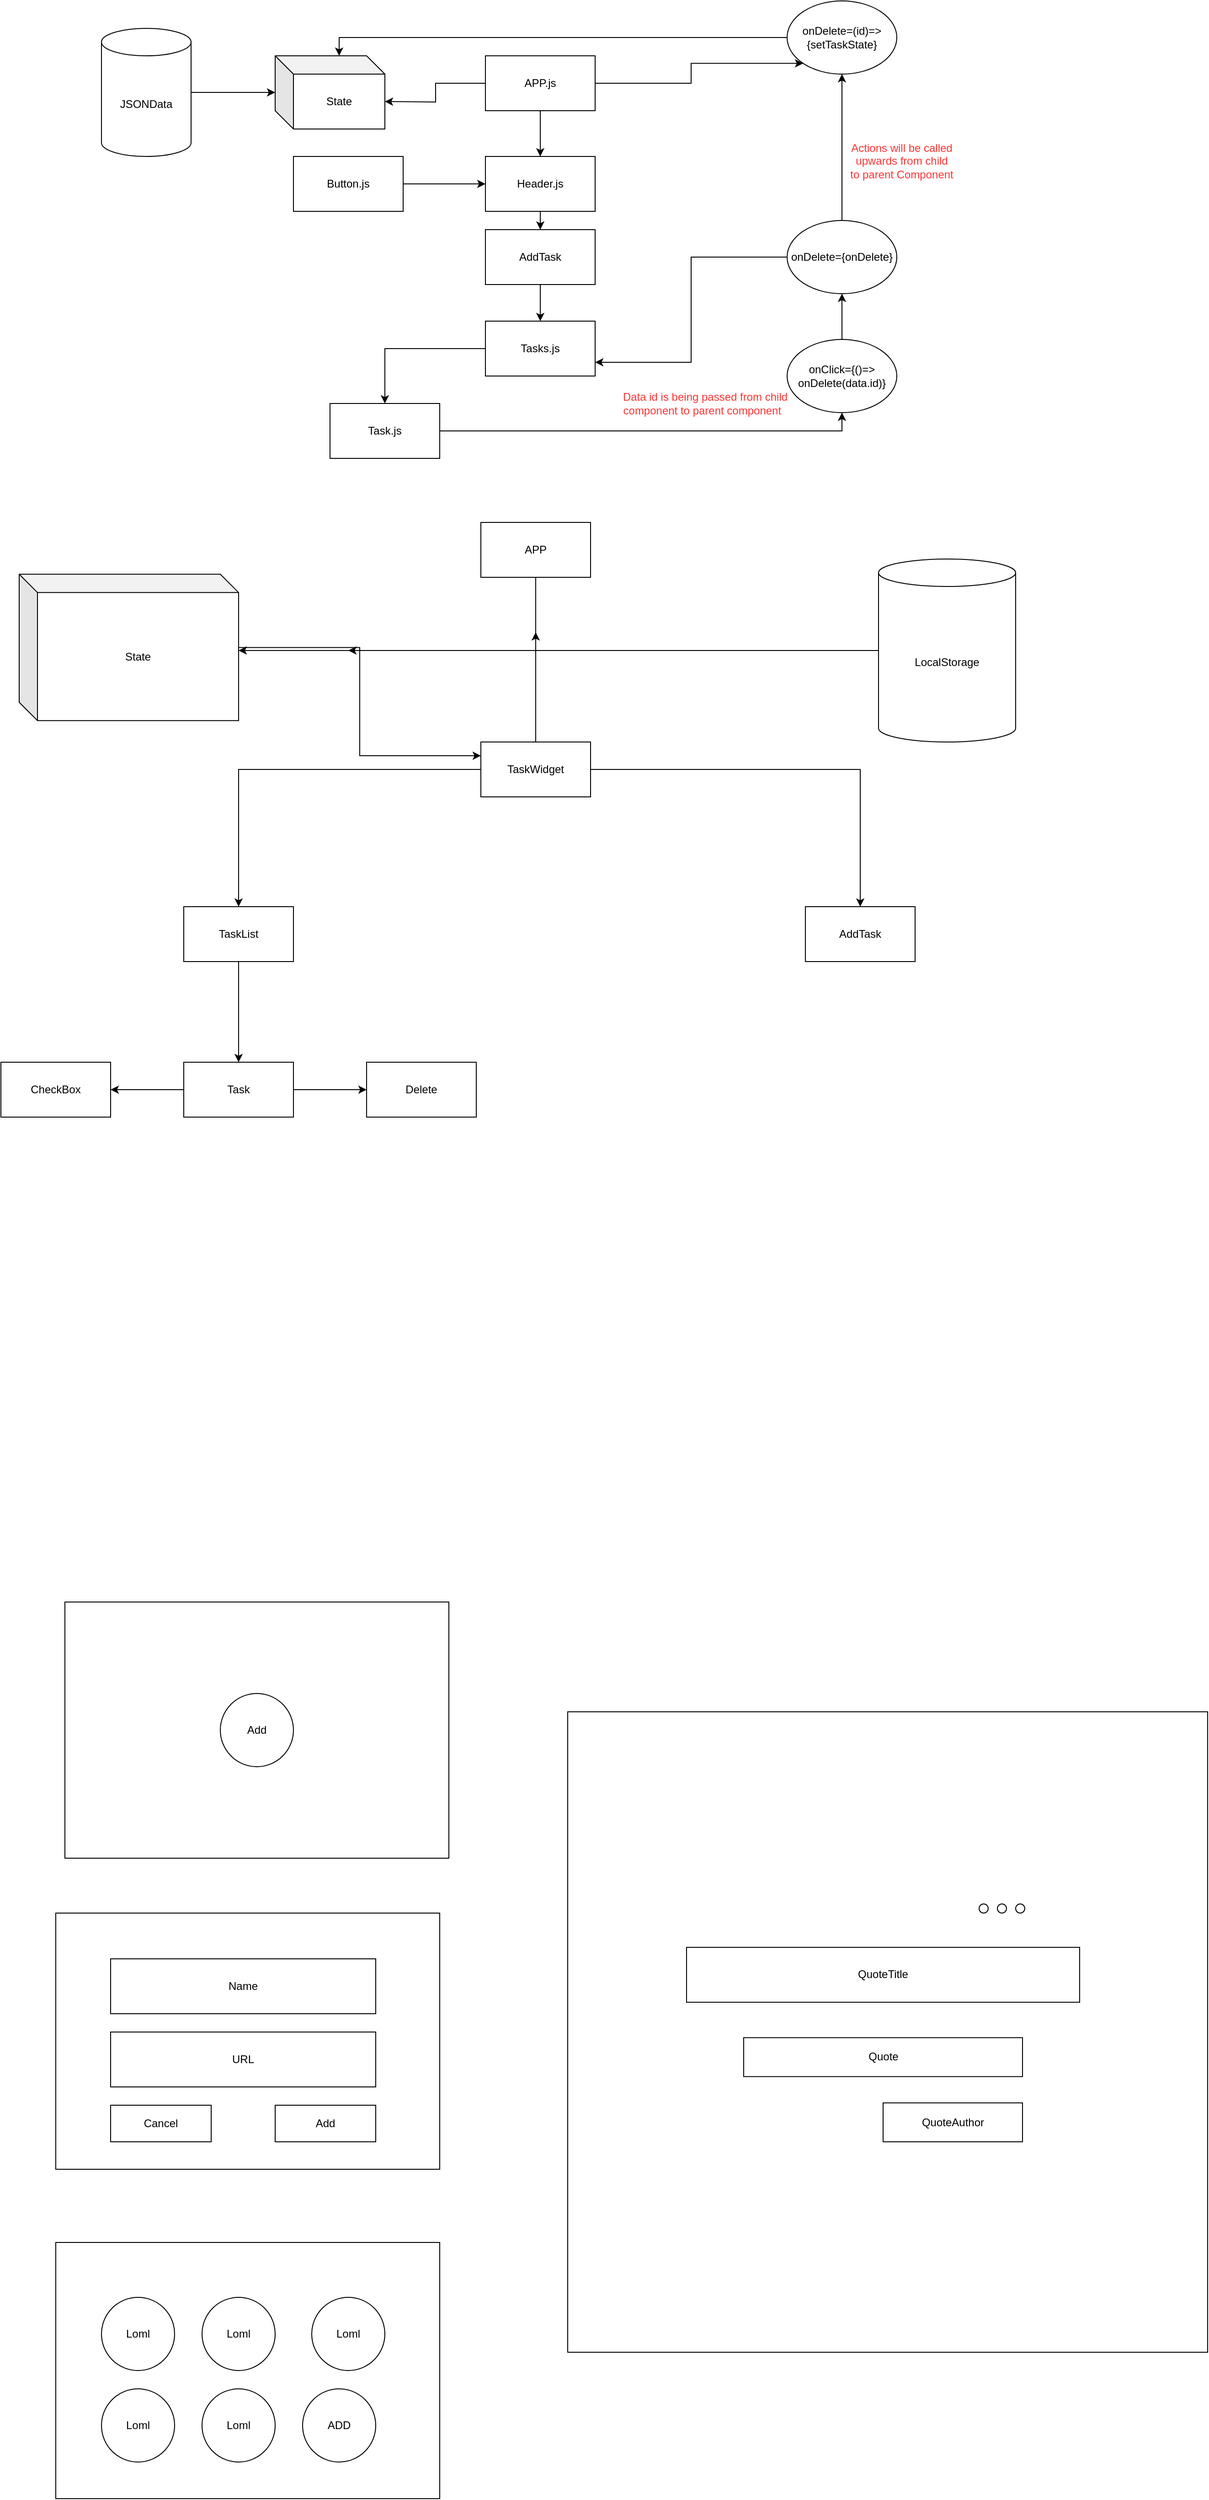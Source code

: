 <mxfile version="14.2.9" type="github">
  <diagram id="XIvJirokyolR4Q2zgeg9" name="Page-1">
    <mxGraphModel dx="2910" dy="1038" grid="1" gridSize="10" guides="1" tooltips="1" connect="1" arrows="1" fold="1" page="1" pageScale="1" pageWidth="850" pageHeight="1100" math="0" shadow="0">
      <root>
        <mxCell id="0" />
        <mxCell id="1" parent="0" />
        <mxCell id="-jr_KmrOgbQ2j4UbXpEs-5" value="" style="edgeStyle=orthogonalEdgeStyle;rounded=0;orthogonalLoop=1;jettySize=auto;html=1;entryX=0;entryY=1;entryDx=0;entryDy=0;" parent="1" source="-jr_KmrOgbQ2j4UbXpEs-1" target="-jr_KmrOgbQ2j4UbXpEs-30" edge="1">
          <mxGeometry relative="1" as="geometry">
            <mxPoint x="620" y="220" as="targetPoint" />
          </mxGeometry>
        </mxCell>
        <mxCell id="-jr_KmrOgbQ2j4UbXpEs-36" value="" style="edgeStyle=orthogonalEdgeStyle;rounded=0;orthogonalLoop=1;jettySize=auto;html=1;" parent="1" source="-jr_KmrOgbQ2j4UbXpEs-1" edge="1">
          <mxGeometry relative="1" as="geometry">
            <mxPoint x="260" y="220" as="targetPoint" />
          </mxGeometry>
        </mxCell>
        <mxCell id="-jr_KmrOgbQ2j4UbXpEs-53" value="" style="edgeStyle=orthogonalEdgeStyle;rounded=0;orthogonalLoop=1;jettySize=auto;html=1;" parent="1" source="-jr_KmrOgbQ2j4UbXpEs-1" target="-jr_KmrOgbQ2j4UbXpEs-38" edge="1">
          <mxGeometry relative="1" as="geometry" />
        </mxCell>
        <mxCell id="-jr_KmrOgbQ2j4UbXpEs-1" value="APP.js" style="rounded=0;whiteSpace=wrap;html=1;" parent="1" vertex="1">
          <mxGeometry x="370" y="170" width="120" height="60" as="geometry" />
        </mxCell>
        <mxCell id="-jr_KmrOgbQ2j4UbXpEs-61" value="" style="edgeStyle=orthogonalEdgeStyle;rounded=0;orthogonalLoop=1;jettySize=auto;html=1;" parent="1" source="-jr_KmrOgbQ2j4UbXpEs-2" target="-jr_KmrOgbQ2j4UbXpEs-8" edge="1">
          <mxGeometry relative="1" as="geometry" />
        </mxCell>
        <mxCell id="-jr_KmrOgbQ2j4UbXpEs-2" value="Tasks.js" style="rounded=0;whiteSpace=wrap;html=1;" parent="1" vertex="1">
          <mxGeometry x="370" y="460" width="120" height="60" as="geometry" />
        </mxCell>
        <mxCell id="-jr_KmrOgbQ2j4UbXpEs-62" style="edgeStyle=orthogonalEdgeStyle;rounded=0;orthogonalLoop=1;jettySize=auto;html=1;entryX=0.5;entryY=1;entryDx=0;entryDy=0;" parent="1" source="-jr_KmrOgbQ2j4UbXpEs-8" target="-jr_KmrOgbQ2j4UbXpEs-11" edge="1">
          <mxGeometry relative="1" as="geometry" />
        </mxCell>
        <mxCell id="-jr_KmrOgbQ2j4UbXpEs-8" value="Task.js" style="rounded=0;whiteSpace=wrap;html=1;" parent="1" vertex="1">
          <mxGeometry x="200" y="550" width="120" height="60" as="geometry" />
        </mxCell>
        <mxCell id="-jr_KmrOgbQ2j4UbXpEs-64" value="" style="edgeStyle=orthogonalEdgeStyle;rounded=0;orthogonalLoop=1;jettySize=auto;html=1;" parent="1" source="-jr_KmrOgbQ2j4UbXpEs-11" target="-jr_KmrOgbQ2j4UbXpEs-29" edge="1">
          <mxGeometry relative="1" as="geometry" />
        </mxCell>
        <mxCell id="-jr_KmrOgbQ2j4UbXpEs-11" value="onClick={()=&amp;gt; onDelete(data.id)}" style="ellipse;whiteSpace=wrap;html=1;rounded=0;" parent="1" vertex="1">
          <mxGeometry x="700" y="480" width="120" height="80" as="geometry" />
        </mxCell>
        <mxCell id="-jr_KmrOgbQ2j4UbXpEs-23" value="&lt;font color=&quot;#ff3333&quot;&gt;Data id is being passed from child &lt;br&gt;component to parent component&amp;nbsp;&amp;nbsp;&lt;/font&gt;" style="text;html=1;align=center;verticalAlign=middle;resizable=0;points=[];autosize=1;" parent="1" vertex="1">
          <mxGeometry x="510" y="535" width="200" height="30" as="geometry" />
        </mxCell>
        <mxCell id="-jr_KmrOgbQ2j4UbXpEs-24" value="&lt;font color=&quot;#ff3333&quot;&gt;Actions will be called &lt;br&gt;upwards from child&lt;br&gt;&amp;nbsp;to parent Component&amp;nbsp;&lt;/font&gt;" style="text;html=1;align=center;verticalAlign=middle;resizable=0;points=[];autosize=1;" parent="1" vertex="1">
          <mxGeometry x="760" y="260" width="130" height="50" as="geometry" />
        </mxCell>
        <mxCell id="-jr_KmrOgbQ2j4UbXpEs-63" style="edgeStyle=orthogonalEdgeStyle;rounded=0;orthogonalLoop=1;jettySize=auto;html=1;entryX=1;entryY=0.75;entryDx=0;entryDy=0;" parent="1" source="-jr_KmrOgbQ2j4UbXpEs-29" target="-jr_KmrOgbQ2j4UbXpEs-2" edge="1">
          <mxGeometry relative="1" as="geometry" />
        </mxCell>
        <mxCell id="-jr_KmrOgbQ2j4UbXpEs-65" style="edgeStyle=orthogonalEdgeStyle;rounded=0;orthogonalLoop=1;jettySize=auto;html=1;entryX=0.5;entryY=1;entryDx=0;entryDy=0;" parent="1" source="-jr_KmrOgbQ2j4UbXpEs-29" target="-jr_KmrOgbQ2j4UbXpEs-30" edge="1">
          <mxGeometry relative="1" as="geometry" />
        </mxCell>
        <mxCell id="-jr_KmrOgbQ2j4UbXpEs-29" value="&lt;span&gt;onDelete={onDelete}&lt;/span&gt;" style="ellipse;whiteSpace=wrap;html=1;" parent="1" vertex="1">
          <mxGeometry x="700" y="350" width="120" height="80" as="geometry" />
        </mxCell>
        <mxCell id="-jr_KmrOgbQ2j4UbXpEs-44" style="edgeStyle=orthogonalEdgeStyle;rounded=0;orthogonalLoop=1;jettySize=auto;html=1;entryX=0.583;entryY=0;entryDx=0;entryDy=0;entryPerimeter=0;" parent="1" source="-jr_KmrOgbQ2j4UbXpEs-30" target="-jr_KmrOgbQ2j4UbXpEs-41" edge="1">
          <mxGeometry relative="1" as="geometry" />
        </mxCell>
        <mxCell id="-jr_KmrOgbQ2j4UbXpEs-30" value="&lt;span&gt;onDelete=(id)=&amp;gt;{setTaskState}&lt;/span&gt;" style="ellipse;whiteSpace=wrap;html=1;" parent="1" vertex="1">
          <mxGeometry x="700" y="110" width="120" height="80" as="geometry" />
        </mxCell>
        <mxCell id="-jr_KmrOgbQ2j4UbXpEs-54" value="" style="edgeStyle=orthogonalEdgeStyle;rounded=0;orthogonalLoop=1;jettySize=auto;html=1;" parent="1" source="-jr_KmrOgbQ2j4UbXpEs-38" target="-jr_KmrOgbQ2j4UbXpEs-48" edge="1">
          <mxGeometry relative="1" as="geometry" />
        </mxCell>
        <mxCell id="-jr_KmrOgbQ2j4UbXpEs-38" value="Header.js&lt;br&gt;" style="rounded=0;whiteSpace=wrap;html=1;" parent="1" vertex="1">
          <mxGeometry x="370" y="280" width="120" height="60" as="geometry" />
        </mxCell>
        <mxCell id="-jr_KmrOgbQ2j4UbXpEs-66" style="edgeStyle=orthogonalEdgeStyle;rounded=0;orthogonalLoop=1;jettySize=auto;html=1;" parent="1" source="-jr_KmrOgbQ2j4UbXpEs-39" target="-jr_KmrOgbQ2j4UbXpEs-38" edge="1">
          <mxGeometry relative="1" as="geometry" />
        </mxCell>
        <mxCell id="-jr_KmrOgbQ2j4UbXpEs-39" value="Button.js" style="rounded=0;whiteSpace=wrap;html=1;" parent="1" vertex="1">
          <mxGeometry x="160" y="280" width="120" height="60" as="geometry" />
        </mxCell>
        <mxCell id="-jr_KmrOgbQ2j4UbXpEs-41" value="State" style="shape=cube;whiteSpace=wrap;html=1;boundedLbl=1;backgroundOutline=1;darkOpacity=0.05;darkOpacity2=0.1;" parent="1" vertex="1">
          <mxGeometry x="140" y="170" width="120" height="80" as="geometry" />
        </mxCell>
        <mxCell id="-jr_KmrOgbQ2j4UbXpEs-43" value="" style="edgeStyle=orthogonalEdgeStyle;rounded=0;orthogonalLoop=1;jettySize=auto;html=1;" parent="1" source="-jr_KmrOgbQ2j4UbXpEs-42" target="-jr_KmrOgbQ2j4UbXpEs-41" edge="1">
          <mxGeometry relative="1" as="geometry" />
        </mxCell>
        <mxCell id="-jr_KmrOgbQ2j4UbXpEs-42" value="JSONData" style="shape=cylinder3;whiteSpace=wrap;html=1;boundedLbl=1;backgroundOutline=1;size=15;" parent="1" vertex="1">
          <mxGeometry x="-50" y="140" width="98" height="140" as="geometry" />
        </mxCell>
        <mxCell id="-jr_KmrOgbQ2j4UbXpEs-59" value="" style="edgeStyle=orthogonalEdgeStyle;rounded=0;orthogonalLoop=1;jettySize=auto;html=1;" parent="1" source="-jr_KmrOgbQ2j4UbXpEs-48" target="-jr_KmrOgbQ2j4UbXpEs-2" edge="1">
          <mxGeometry relative="1" as="geometry" />
        </mxCell>
        <mxCell id="-jr_KmrOgbQ2j4UbXpEs-48" value="AddTask" style="rounded=0;whiteSpace=wrap;html=1;" parent="1" vertex="1">
          <mxGeometry x="370" y="360" width="120" height="60" as="geometry" />
        </mxCell>
        <mxCell id="RuUFGmUNuhghyse_Q7P7-1" value="APP" style="rounded=0;whiteSpace=wrap;html=1;" parent="1" vertex="1">
          <mxGeometry x="365" y="680" width="120" height="60" as="geometry" />
        </mxCell>
        <mxCell id="RuUFGmUNuhghyse_Q7P7-5" value="" style="edgeStyle=orthogonalEdgeStyle;rounded=0;orthogonalLoop=1;jettySize=auto;html=1;" parent="1" source="RuUFGmUNuhghyse_Q7P7-2" target="RuUFGmUNuhghyse_Q7P7-4" edge="1">
          <mxGeometry relative="1" as="geometry" />
        </mxCell>
        <mxCell id="RuUFGmUNuhghyse_Q7P7-7" value="" style="edgeStyle=orthogonalEdgeStyle;rounded=0;orthogonalLoop=1;jettySize=auto;html=1;" parent="1" source="RuUFGmUNuhghyse_Q7P7-2" target="RuUFGmUNuhghyse_Q7P7-6" edge="1">
          <mxGeometry relative="1" as="geometry" />
        </mxCell>
        <mxCell id="RuUFGmUNuhghyse_Q7P7-18" style="edgeStyle=orthogonalEdgeStyle;rounded=0;orthogonalLoop=1;jettySize=auto;html=1;" parent="1" source="RuUFGmUNuhghyse_Q7P7-2" edge="1">
          <mxGeometry relative="1" as="geometry">
            <mxPoint x="425" y="800" as="targetPoint" />
          </mxGeometry>
        </mxCell>
        <mxCell id="RuUFGmUNuhghyse_Q7P7-2" value="TaskWidget" style="rounded=0;whiteSpace=wrap;html=1;" parent="1" vertex="1">
          <mxGeometry x="365" y="920" width="120" height="60" as="geometry" />
        </mxCell>
        <mxCell id="RuUFGmUNuhghyse_Q7P7-4" value="AddTask" style="rounded=0;whiteSpace=wrap;html=1;" parent="1" vertex="1">
          <mxGeometry x="720" y="1100" width="120" height="60" as="geometry" />
        </mxCell>
        <mxCell id="RuUFGmUNuhghyse_Q7P7-9" value="" style="edgeStyle=orthogonalEdgeStyle;rounded=0;orthogonalLoop=1;jettySize=auto;html=1;" parent="1" source="RuUFGmUNuhghyse_Q7P7-6" target="RuUFGmUNuhghyse_Q7P7-8" edge="1">
          <mxGeometry relative="1" as="geometry" />
        </mxCell>
        <mxCell id="RuUFGmUNuhghyse_Q7P7-6" value="TaskList" style="rounded=0;whiteSpace=wrap;html=1;" parent="1" vertex="1">
          <mxGeometry x="40" y="1100" width="120" height="60" as="geometry" />
        </mxCell>
        <mxCell id="RuUFGmUNuhghyse_Q7P7-11" value="" style="edgeStyle=orthogonalEdgeStyle;rounded=0;orthogonalLoop=1;jettySize=auto;html=1;" parent="1" source="RuUFGmUNuhghyse_Q7P7-8" target="RuUFGmUNuhghyse_Q7P7-10" edge="1">
          <mxGeometry relative="1" as="geometry" />
        </mxCell>
        <mxCell id="RuUFGmUNuhghyse_Q7P7-13" value="" style="edgeStyle=orthogonalEdgeStyle;rounded=0;orthogonalLoop=1;jettySize=auto;html=1;" parent="1" source="RuUFGmUNuhghyse_Q7P7-8" target="RuUFGmUNuhghyse_Q7P7-12" edge="1">
          <mxGeometry relative="1" as="geometry" />
        </mxCell>
        <mxCell id="RuUFGmUNuhghyse_Q7P7-8" value="Task" style="rounded=0;whiteSpace=wrap;html=1;" parent="1" vertex="1">
          <mxGeometry x="40" y="1270" width="120" height="60" as="geometry" />
        </mxCell>
        <mxCell id="RuUFGmUNuhghyse_Q7P7-10" value="CheckBox" style="rounded=0;whiteSpace=wrap;html=1;" parent="1" vertex="1">
          <mxGeometry x="-160" y="1270" width="120" height="60" as="geometry" />
        </mxCell>
        <mxCell id="RuUFGmUNuhghyse_Q7P7-12" value="Delete" style="rounded=0;whiteSpace=wrap;html=1;" parent="1" vertex="1">
          <mxGeometry x="240" y="1270" width="120" height="60" as="geometry" />
        </mxCell>
        <mxCell id="RuUFGmUNuhghyse_Q7P7-19" style="edgeStyle=orthogonalEdgeStyle;rounded=0;orthogonalLoop=1;jettySize=auto;html=1;entryX=0;entryY=0.25;entryDx=0;entryDy=0;" parent="1" source="RuUFGmUNuhghyse_Q7P7-14" target="RuUFGmUNuhghyse_Q7P7-2" edge="1">
          <mxGeometry relative="1" as="geometry" />
        </mxCell>
        <mxCell id="RuUFGmUNuhghyse_Q7P7-14" value="State" style="shape=cube;whiteSpace=wrap;html=1;boundedLbl=1;backgroundOutline=1;darkOpacity=0.05;darkOpacity2=0.1;" parent="1" vertex="1">
          <mxGeometry x="-140" y="736.66" width="240" height="160" as="geometry" />
        </mxCell>
        <mxCell id="RuUFGmUNuhghyse_Q7P7-15" value="" style="edgeStyle=orthogonalEdgeStyle;rounded=0;orthogonalLoop=1;jettySize=auto;html=1;" parent="1" source="RuUFGmUNuhghyse_Q7P7-1" target="RuUFGmUNuhghyse_Q7P7-14" edge="1">
          <mxGeometry relative="1" as="geometry">
            <mxPoint x="425" y="740" as="sourcePoint" />
            <mxPoint x="425" y="920" as="targetPoint" />
            <Array as="points">
              <mxPoint x="425" y="820" />
            </Array>
          </mxGeometry>
        </mxCell>
        <mxCell id="RuUFGmUNuhghyse_Q7P7-17" style="edgeStyle=orthogonalEdgeStyle;rounded=0;orthogonalLoop=1;jettySize=auto;html=1;" parent="1" source="RuUFGmUNuhghyse_Q7P7-16" edge="1">
          <mxGeometry relative="1" as="geometry">
            <mxPoint x="220" y="820" as="targetPoint" />
          </mxGeometry>
        </mxCell>
        <mxCell id="RuUFGmUNuhghyse_Q7P7-16" value="LocalStorage" style="shape=cylinder3;whiteSpace=wrap;html=1;boundedLbl=1;backgroundOutline=1;size=15;" parent="1" vertex="1">
          <mxGeometry x="800" y="720" width="150" height="200" as="geometry" />
        </mxCell>
        <mxCell id="aPX2rWlQyNtjW2Mv5H2G-1" value="" style="rounded=0;whiteSpace=wrap;html=1;" parent="1" vertex="1">
          <mxGeometry x="-100" y="2560" width="420" height="280" as="geometry" />
        </mxCell>
        <mxCell id="aPX2rWlQyNtjW2Mv5H2G-2" value="Loml" style="ellipse;whiteSpace=wrap;html=1;aspect=fixed;" parent="1" vertex="1">
          <mxGeometry x="-50" y="2620" width="80" height="80" as="geometry" />
        </mxCell>
        <mxCell id="aPX2rWlQyNtjW2Mv5H2G-7" value="Loml" style="ellipse;whiteSpace=wrap;html=1;aspect=fixed;" parent="1" vertex="1">
          <mxGeometry x="60" y="2620" width="80" height="80" as="geometry" />
        </mxCell>
        <mxCell id="aPX2rWlQyNtjW2Mv5H2G-8" value="Loml" style="ellipse;whiteSpace=wrap;html=1;aspect=fixed;" parent="1" vertex="1">
          <mxGeometry x="180" y="2620" width="80" height="80" as="geometry" />
        </mxCell>
        <mxCell id="aPX2rWlQyNtjW2Mv5H2G-9" value="Loml" style="ellipse;whiteSpace=wrap;html=1;aspect=fixed;" parent="1" vertex="1">
          <mxGeometry x="-50" y="2720" width="80" height="80" as="geometry" />
        </mxCell>
        <mxCell id="aPX2rWlQyNtjW2Mv5H2G-10" value="Loml" style="ellipse;whiteSpace=wrap;html=1;aspect=fixed;" parent="1" vertex="1">
          <mxGeometry x="60" y="2720" width="80" height="80" as="geometry" />
        </mxCell>
        <mxCell id="aPX2rWlQyNtjW2Mv5H2G-11" value="ADD" style="ellipse;whiteSpace=wrap;html=1;aspect=fixed;" parent="1" vertex="1">
          <mxGeometry x="170" y="2720" width="80" height="80" as="geometry" />
        </mxCell>
        <mxCell id="aPX2rWlQyNtjW2Mv5H2G-12" value="" style="rounded=0;whiteSpace=wrap;html=1;" parent="1" vertex="1">
          <mxGeometry x="-100" y="2200" width="420" height="280" as="geometry" />
        </mxCell>
        <mxCell id="aPX2rWlQyNtjW2Mv5H2G-24" value="Name" style="rounded=0;whiteSpace=wrap;html=1;" parent="1" vertex="1">
          <mxGeometry x="-40" y="2250" width="290" height="60" as="geometry" />
        </mxCell>
        <mxCell id="aPX2rWlQyNtjW2Mv5H2G-25" value="URL" style="rounded=0;whiteSpace=wrap;html=1;" parent="1" vertex="1">
          <mxGeometry x="-40" y="2330" width="290" height="60" as="geometry" />
        </mxCell>
        <mxCell id="aPX2rWlQyNtjW2Mv5H2G-26" value="Cancel" style="rounded=0;whiteSpace=wrap;html=1;" parent="1" vertex="1">
          <mxGeometry x="-40" y="2410" width="110" height="40" as="geometry" />
        </mxCell>
        <mxCell id="aPX2rWlQyNtjW2Mv5H2G-27" value="Add" style="rounded=0;whiteSpace=wrap;html=1;" parent="1" vertex="1">
          <mxGeometry x="140" y="2410" width="110" height="40" as="geometry" />
        </mxCell>
        <mxCell id="aPX2rWlQyNtjW2Mv5H2G-28" value="" style="rounded=0;whiteSpace=wrap;html=1;" parent="1" vertex="1">
          <mxGeometry x="-90" y="1860" width="420" height="280" as="geometry" />
        </mxCell>
        <mxCell id="aPX2rWlQyNtjW2Mv5H2G-35" value="Add" style="ellipse;whiteSpace=wrap;html=1;aspect=fixed;" parent="1" vertex="1">
          <mxGeometry x="80" y="1960" width="80" height="80" as="geometry" />
        </mxCell>
        <mxCell id="DudHX3rskvplf1raKaSm-1" value="" style="whiteSpace=wrap;html=1;aspect=fixed;" vertex="1" parent="1">
          <mxGeometry x="460" y="1980" width="700" height="700" as="geometry" />
        </mxCell>
        <mxCell id="DudHX3rskvplf1raKaSm-3" value="QuoteTitle" style="rounded=0;whiteSpace=wrap;html=1;" vertex="1" parent="1">
          <mxGeometry x="590" y="2237.44" width="430" height="60" as="geometry" />
        </mxCell>
        <mxCell id="DudHX3rskvplf1raKaSm-4" value="Quote" style="rounded=0;whiteSpace=wrap;html=1;" vertex="1" parent="1">
          <mxGeometry x="652.5" y="2336.16" width="305" height="42.56" as="geometry" />
        </mxCell>
        <mxCell id="DudHX3rskvplf1raKaSm-5" value="QuoteAuthor" style="rounded=0;whiteSpace=wrap;html=1;" vertex="1" parent="1">
          <mxGeometry x="805" y="2407.44" width="152.5" height="42.56" as="geometry" />
        </mxCell>
        <mxCell id="DudHX3rskvplf1raKaSm-7" value="" style="ellipse;whiteSpace=wrap;html=1;aspect=fixed;" vertex="1" parent="1">
          <mxGeometry x="910" y="2190" width="10" height="10" as="geometry" />
        </mxCell>
        <mxCell id="DudHX3rskvplf1raKaSm-8" value="" style="ellipse;whiteSpace=wrap;html=1;aspect=fixed;" vertex="1" parent="1">
          <mxGeometry x="930" y="2190" width="10" height="10" as="geometry" />
        </mxCell>
        <mxCell id="DudHX3rskvplf1raKaSm-9" value="" style="ellipse;whiteSpace=wrap;html=1;aspect=fixed;" vertex="1" parent="1">
          <mxGeometry x="950" y="2190" width="10" height="10" as="geometry" />
        </mxCell>
      </root>
    </mxGraphModel>
  </diagram>
</mxfile>
